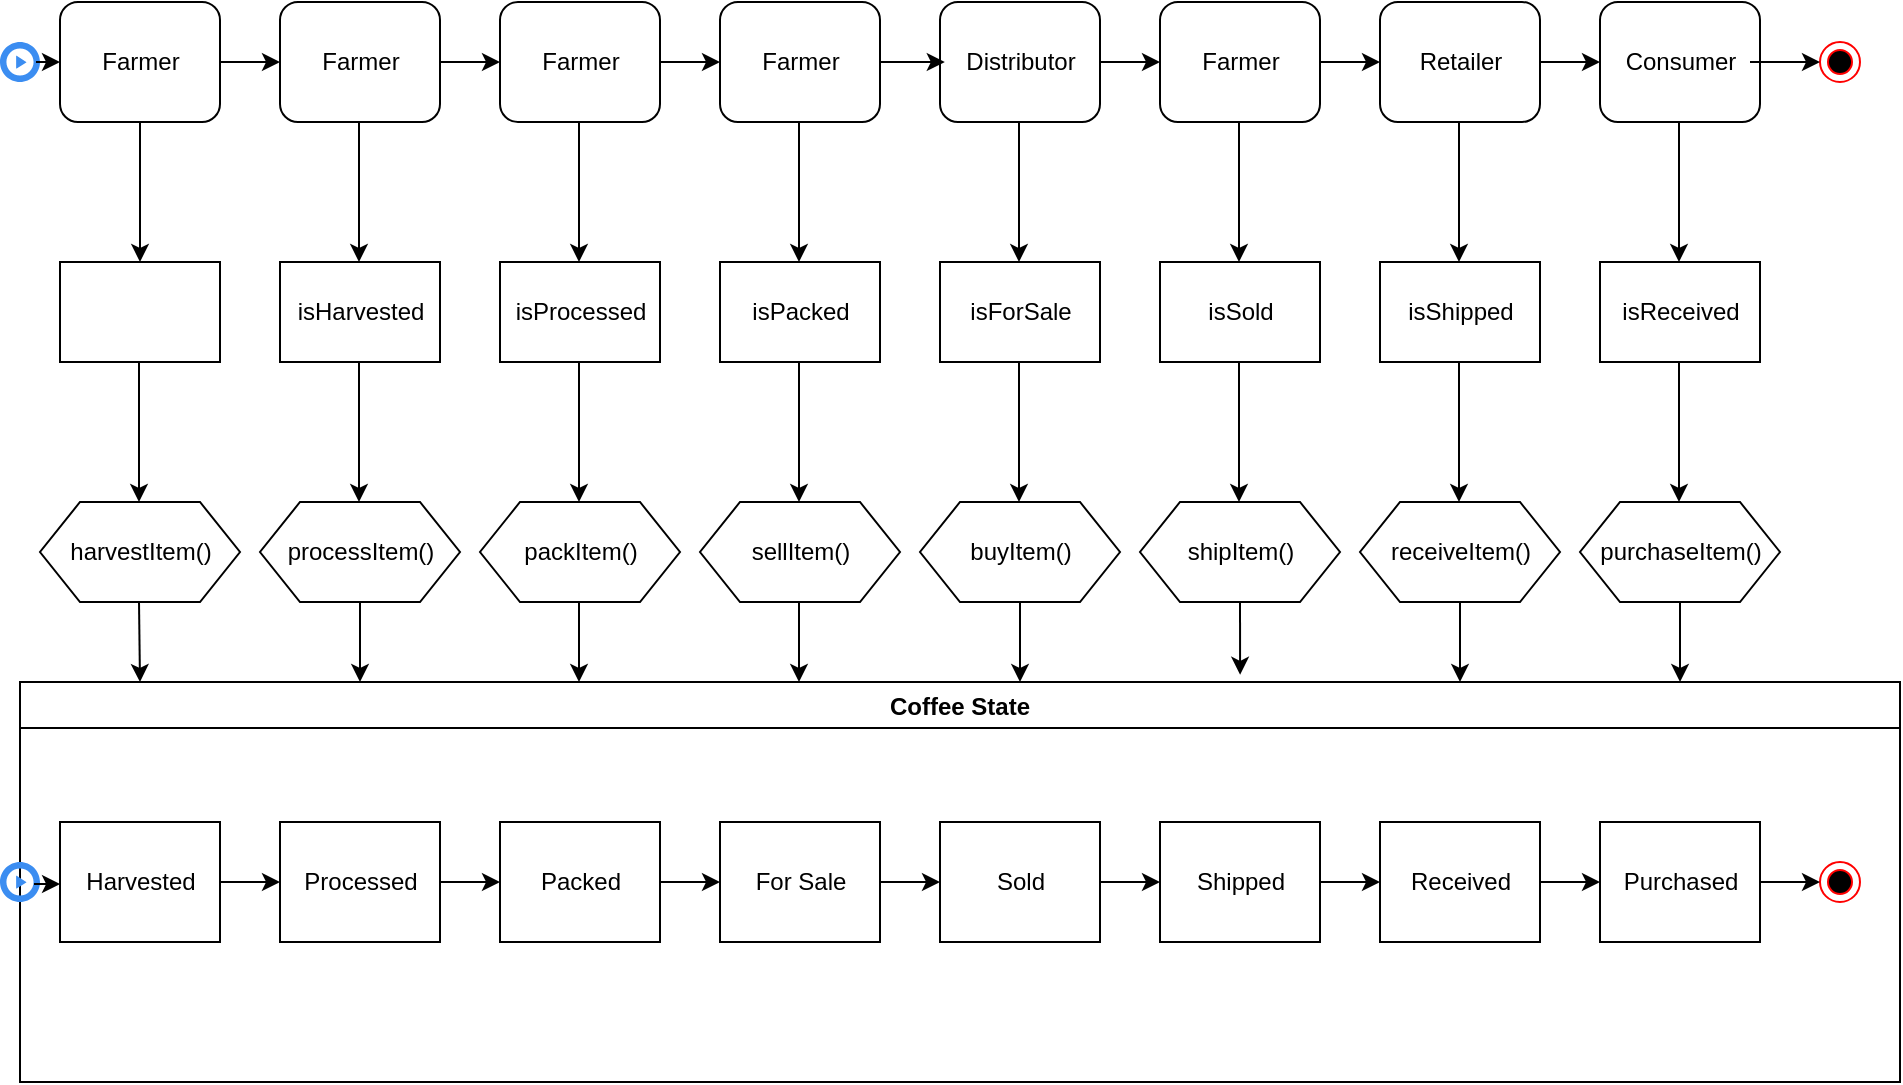 <mxfile version="17.2.4" type="device"><diagram id="kyZpjeSCqg9_ylXnYAJk" name="Page-1"><mxGraphModel dx="1038" dy="249" grid="1" gridSize="10" guides="1" tooltips="1" connect="1" arrows="1" fold="1" page="0" pageScale="1" pageWidth="850" pageHeight="1100" math="0" shadow="0"><root><mxCell id="0"/><mxCell id="1" parent="0"/><mxCell id="xHu4nDAfz6wIKdTS2oWM-1" value="Coffee State" style="swimlane;" parent="1" vertex="1"><mxGeometry x="10" y="750" width="940" height="200" as="geometry"/></mxCell><mxCell id="xHu4nDAfz6wIKdTS2oWM-3" value="" style="rounded=0;whiteSpace=wrap;html=1;" parent="xHu4nDAfz6wIKdTS2oWM-1" vertex="1"><mxGeometry x="20" y="70" width="80" height="60" as="geometry"/></mxCell><mxCell id="xHu4nDAfz6wIKdTS2oWM-4" value="Harvested" style="text;html=1;resizable=0;autosize=1;align=center;verticalAlign=middle;points=[];fillColor=none;strokeColor=none;rounded=0;" parent="xHu4nDAfz6wIKdTS2oWM-1" vertex="1"><mxGeometry x="25" y="90" width="70" height="20" as="geometry"/></mxCell><mxCell id="xHu4nDAfz6wIKdTS2oWM-5" value="" style="rounded=0;whiteSpace=wrap;html=1;" parent="xHu4nDAfz6wIKdTS2oWM-1" vertex="1"><mxGeometry x="130" y="70" width="80" height="60" as="geometry"/></mxCell><mxCell id="xHu4nDAfz6wIKdTS2oWM-6" value="Processed" style="text;html=1;resizable=0;autosize=1;align=center;verticalAlign=middle;points=[];fillColor=none;strokeColor=none;rounded=0;" parent="xHu4nDAfz6wIKdTS2oWM-1" vertex="1"><mxGeometry x="135" y="90" width="70" height="20" as="geometry"/></mxCell><mxCell id="xHu4nDAfz6wIKdTS2oWM-7" value="" style="rounded=0;whiteSpace=wrap;html=1;" parent="xHu4nDAfz6wIKdTS2oWM-1" vertex="1"><mxGeometry x="240" y="70" width="80" height="60" as="geometry"/></mxCell><mxCell id="xHu4nDAfz6wIKdTS2oWM-8" value="Packed" style="text;html=1;resizable=0;autosize=1;align=center;verticalAlign=middle;points=[];fillColor=none;strokeColor=none;rounded=0;" parent="xHu4nDAfz6wIKdTS2oWM-1" vertex="1"><mxGeometry x="250" y="90" width="60" height="20" as="geometry"/></mxCell><mxCell id="xHu4nDAfz6wIKdTS2oWM-16" value="" style="rounded=0;whiteSpace=wrap;html=1;" parent="xHu4nDAfz6wIKdTS2oWM-1" vertex="1"><mxGeometry x="350" y="70" width="80" height="60" as="geometry"/></mxCell><mxCell id="xHu4nDAfz6wIKdTS2oWM-17" value="For Sale" style="text;html=1;resizable=0;autosize=1;align=center;verticalAlign=middle;points=[];fillColor=none;strokeColor=none;rounded=0;" parent="xHu4nDAfz6wIKdTS2oWM-1" vertex="1"><mxGeometry x="360" y="90" width="60" height="20" as="geometry"/></mxCell><mxCell id="xHu4nDAfz6wIKdTS2oWM-18" value="" style="rounded=0;whiteSpace=wrap;html=1;" parent="xHu4nDAfz6wIKdTS2oWM-1" vertex="1"><mxGeometry x="460" y="70" width="80" height="60" as="geometry"/></mxCell><mxCell id="xHu4nDAfz6wIKdTS2oWM-19" value="Sold" style="text;html=1;resizable=0;autosize=1;align=center;verticalAlign=middle;points=[];fillColor=none;strokeColor=none;rounded=0;" parent="xHu4nDAfz6wIKdTS2oWM-1" vertex="1"><mxGeometry x="480" y="90" width="40" height="20" as="geometry"/></mxCell><mxCell id="xHu4nDAfz6wIKdTS2oWM-20" value="" style="rounded=0;whiteSpace=wrap;html=1;" parent="xHu4nDAfz6wIKdTS2oWM-1" vertex="1"><mxGeometry x="570" y="70" width="80" height="60" as="geometry"/></mxCell><mxCell id="xHu4nDAfz6wIKdTS2oWM-21" value="Shipped" style="text;html=1;resizable=0;autosize=1;align=center;verticalAlign=middle;points=[];fillColor=none;strokeColor=none;rounded=0;" parent="xHu4nDAfz6wIKdTS2oWM-1" vertex="1"><mxGeometry x="580" y="90" width="60" height="20" as="geometry"/></mxCell><mxCell id="xHu4nDAfz6wIKdTS2oWM-22" value="" style="rounded=0;whiteSpace=wrap;html=1;" parent="xHu4nDAfz6wIKdTS2oWM-1" vertex="1"><mxGeometry x="680" y="70" width="80" height="60" as="geometry"/></mxCell><mxCell id="GLrhgmGn17ClowyvpNSP-16" value="" style="edgeStyle=orthogonalEdgeStyle;rounded=0;orthogonalLoop=1;jettySize=auto;html=1;entryX=0;entryY=0.5;entryDx=0;entryDy=0;" parent="xHu4nDAfz6wIKdTS2oWM-1" target="GLrhgmGn17ClowyvpNSP-14" edge="1"><mxGeometry relative="1" as="geometry"><mxPoint x="760" y="100" as="sourcePoint"/></mxGeometry></mxCell><mxCell id="xHu4nDAfz6wIKdTS2oWM-23" value="Received" style="text;html=1;resizable=0;autosize=1;align=center;verticalAlign=middle;points=[];fillColor=none;strokeColor=none;rounded=0;" parent="xHu4nDAfz6wIKdTS2oWM-1" vertex="1"><mxGeometry x="685" y="90" width="70" height="20" as="geometry"/></mxCell><mxCell id="xHu4nDAfz6wIKdTS2oWM-93" value="" style="endArrow=classic;html=1;rounded=0;exitX=1;exitY=0.5;exitDx=0;exitDy=0;" parent="xHu4nDAfz6wIKdTS2oWM-1" source="xHu4nDAfz6wIKdTS2oWM-3" edge="1"><mxGeometry width="50" height="50" relative="1" as="geometry"><mxPoint x="460" y="-30" as="sourcePoint"/><mxPoint x="130" y="100" as="targetPoint"/></mxGeometry></mxCell><mxCell id="xHu4nDAfz6wIKdTS2oWM-94" value="" style="endArrow=classic;html=1;rounded=0;exitX=1;exitY=0.5;exitDx=0;exitDy=0;entryX=0;entryY=0.5;entryDx=0;entryDy=0;" parent="xHu4nDAfz6wIKdTS2oWM-1" source="xHu4nDAfz6wIKdTS2oWM-5" target="xHu4nDAfz6wIKdTS2oWM-7" edge="1"><mxGeometry width="50" height="50" relative="1" as="geometry"><mxPoint x="110" y="110" as="sourcePoint"/><mxPoint x="140" y="110" as="targetPoint"/></mxGeometry></mxCell><mxCell id="xHu4nDAfz6wIKdTS2oWM-95" value="" style="endArrow=classic;html=1;rounded=0;exitX=1;exitY=0.5;exitDx=0;exitDy=0;entryX=0;entryY=0.5;entryDx=0;entryDy=0;" parent="xHu4nDAfz6wIKdTS2oWM-1" source="xHu4nDAfz6wIKdTS2oWM-7" target="xHu4nDAfz6wIKdTS2oWM-16" edge="1"><mxGeometry width="50" height="50" relative="1" as="geometry"><mxPoint x="220" y="110" as="sourcePoint"/><mxPoint x="250" y="110" as="targetPoint"/></mxGeometry></mxCell><mxCell id="xHu4nDAfz6wIKdTS2oWM-96" value="" style="endArrow=classic;html=1;rounded=0;exitX=1;exitY=0.5;exitDx=0;exitDy=0;" parent="xHu4nDAfz6wIKdTS2oWM-1" source="xHu4nDAfz6wIKdTS2oWM-16" edge="1"><mxGeometry width="50" height="50" relative="1" as="geometry"><mxPoint x="330" y="110" as="sourcePoint"/><mxPoint x="460" y="100" as="targetPoint"/></mxGeometry></mxCell><mxCell id="xHu4nDAfz6wIKdTS2oWM-118" value="" style="endArrow=classic;html=1;rounded=0;entryX=0;entryY=0.5;entryDx=0;entryDy=0;" parent="xHu4nDAfz6wIKdTS2oWM-1" target="xHu4nDAfz6wIKdTS2oWM-20" edge="1"><mxGeometry width="50" height="50" relative="1" as="geometry"><mxPoint x="540" y="100" as="sourcePoint"/><mxPoint x="510" y="-80" as="targetPoint"/></mxGeometry></mxCell><mxCell id="xHu4nDAfz6wIKdTS2oWM-120" value="" style="endArrow=classic;html=1;rounded=0;entryX=0;entryY=0.5;entryDx=0;entryDy=0;exitX=1;exitY=0.5;exitDx=0;exitDy=0;" parent="xHu4nDAfz6wIKdTS2oWM-1" source="xHu4nDAfz6wIKdTS2oWM-20" target="xHu4nDAfz6wIKdTS2oWM-22" edge="1"><mxGeometry width="50" height="50" relative="1" as="geometry"><mxPoint x="460" y="-30" as="sourcePoint"/><mxPoint x="510" y="-80" as="targetPoint"/></mxGeometry></mxCell><mxCell id="xHu4nDAfz6wIKdTS2oWM-129" value="" style="sketch=0;html=1;aspect=fixed;strokeColor=none;shadow=0;align=center;verticalAlign=top;fillColor=#3B8DF1;shape=mxgraph.gcp2.play_start" parent="xHu4nDAfz6wIKdTS2oWM-1" vertex="1"><mxGeometry x="-10" y="90" width="20" height="20" as="geometry"/></mxCell><mxCell id="xHu4nDAfz6wIKdTS2oWM-130" value="" style="ellipse;html=1;shape=endState;fillColor=#000000;strokeColor=#ff0000;" parent="xHu4nDAfz6wIKdTS2oWM-1" vertex="1"><mxGeometry x="900" y="90" width="20" height="20" as="geometry"/></mxCell><mxCell id="xHu4nDAfz6wIKdTS2oWM-132" value="" style="endArrow=classic;html=1;rounded=0;exitX=0.85;exitY=0.55;exitDx=0;exitDy=0;exitPerimeter=0;entryX=-0.071;entryY=0.55;entryDx=0;entryDy=0;entryPerimeter=0;" parent="xHu4nDAfz6wIKdTS2oWM-1" source="xHu4nDAfz6wIKdTS2oWM-129" target="xHu4nDAfz6wIKdTS2oWM-4" edge="1"><mxGeometry width="50" height="50" relative="1" as="geometry"><mxPoint x="460" y="-30" as="sourcePoint"/><mxPoint x="510" y="-80" as="targetPoint"/></mxGeometry></mxCell><mxCell id="GLrhgmGn17ClowyvpNSP-13" value="" style="endArrow=classic;html=1;rounded=0;exitX=0.5;exitY=1;exitDx=0;exitDy=0;entryX=0.883;entryY=0;entryDx=0;entryDy=0;entryPerimeter=0;" parent="xHu4nDAfz6wIKdTS2oWM-1" target="xHu4nDAfz6wIKdTS2oWM-1" edge="1"><mxGeometry width="50" height="50" relative="1" as="geometry"><mxPoint x="830" y="-40" as="sourcePoint"/><mxPoint x="960" y="130" as="targetPoint"/><Array as="points"/></mxGeometry></mxCell><mxCell id="GLrhgmGn17ClowyvpNSP-18" value="" style="edgeStyle=orthogonalEdgeStyle;rounded=0;orthogonalLoop=1;jettySize=auto;html=1;" parent="xHu4nDAfz6wIKdTS2oWM-1" source="GLrhgmGn17ClowyvpNSP-14" target="xHu4nDAfz6wIKdTS2oWM-130" edge="1"><mxGeometry relative="1" as="geometry"/></mxCell><mxCell id="GLrhgmGn17ClowyvpNSP-14" value="" style="rounded=0;whiteSpace=wrap;html=1;" parent="xHu4nDAfz6wIKdTS2oWM-1" vertex="1"><mxGeometry x="790" y="70" width="80" height="60" as="geometry"/></mxCell><mxCell id="GLrhgmGn17ClowyvpNSP-15" value="Purchased" style="text;html=1;resizable=0;autosize=1;align=center;verticalAlign=middle;points=[];fillColor=none;strokeColor=none;rounded=0;" parent="xHu4nDAfz6wIKdTS2oWM-1" vertex="1"><mxGeometry x="795" y="90" width="70" height="20" as="geometry"/></mxCell><mxCell id="xHu4nDAfz6wIKdTS2oWM-24" value="" style="rounded=1;whiteSpace=wrap;html=1;" parent="1" vertex="1"><mxGeometry x="30" y="410" width="80" height="60" as="geometry"/></mxCell><mxCell id="xHu4nDAfz6wIKdTS2oWM-25" value="Farmer" style="text;html=1;resizable=0;autosize=1;align=center;verticalAlign=middle;points=[];fillColor=none;strokeColor=none;rounded=0;" parent="1" vertex="1"><mxGeometry x="45" y="430" width="50" height="20" as="geometry"/></mxCell><mxCell id="xHu4nDAfz6wIKdTS2oWM-26" value="" style="rounded=1;whiteSpace=wrap;html=1;" parent="1" vertex="1"><mxGeometry x="140" y="410" width="80" height="60" as="geometry"/></mxCell><mxCell id="xHu4nDAfz6wIKdTS2oWM-27" value="Farmer" style="text;html=1;resizable=0;autosize=1;align=center;verticalAlign=middle;points=[];fillColor=none;strokeColor=none;rounded=0;" parent="1" vertex="1"><mxGeometry x="155" y="430" width="50" height="20" as="geometry"/></mxCell><mxCell id="xHu4nDAfz6wIKdTS2oWM-29" value="" style="shape=hexagon;perimeter=hexagonPerimeter2;whiteSpace=wrap;html=1;fixedSize=1;" parent="1" vertex="1"><mxGeometry x="20" y="660" width="100" height="50" as="geometry"/></mxCell><mxCell id="xHu4nDAfz6wIKdTS2oWM-30" value="harvestItem()" style="text;html=1;resizable=0;autosize=1;align=center;verticalAlign=middle;points=[];fillColor=none;strokeColor=none;rounded=0;" parent="1" vertex="1"><mxGeometry x="25" y="675" width="90" height="20" as="geometry"/></mxCell><mxCell id="xHu4nDAfz6wIKdTS2oWM-31" value="" style="shape=hexagon;perimeter=hexagonPerimeter2;whiteSpace=wrap;html=1;fixedSize=1;" parent="1" vertex="1"><mxGeometry x="130" y="660" width="100" height="50" as="geometry"/></mxCell><mxCell id="xHu4nDAfz6wIKdTS2oWM-32" value="processItem()" style="text;html=1;resizable=0;autosize=1;align=center;verticalAlign=middle;points=[];fillColor=none;strokeColor=none;rounded=0;" parent="1" vertex="1"><mxGeometry x="135" y="675" width="90" height="20" as="geometry"/></mxCell><mxCell id="xHu4nDAfz6wIKdTS2oWM-33" value="" style="shape=hexagon;perimeter=hexagonPerimeter2;whiteSpace=wrap;html=1;fixedSize=1;" parent="1" vertex="1"><mxGeometry x="240" y="660" width="100" height="50" as="geometry"/></mxCell><mxCell id="xHu4nDAfz6wIKdTS2oWM-34" value="packItem()" style="text;html=1;resizable=0;autosize=1;align=center;verticalAlign=middle;points=[];fillColor=none;strokeColor=none;rounded=0;" parent="1" vertex="1"><mxGeometry x="255" y="675" width="70" height="20" as="geometry"/></mxCell><mxCell id="xHu4nDAfz6wIKdTS2oWM-35" value="" style="rounded=1;whiteSpace=wrap;html=1;" parent="1" vertex="1"><mxGeometry x="250" y="410" width="80" height="60" as="geometry"/></mxCell><mxCell id="xHu4nDAfz6wIKdTS2oWM-36" value="Farmer" style="text;html=1;resizable=0;autosize=1;align=center;verticalAlign=middle;points=[];fillColor=none;strokeColor=none;rounded=0;" parent="1" vertex="1"><mxGeometry x="265" y="430" width="50" height="20" as="geometry"/></mxCell><mxCell id="xHu4nDAfz6wIKdTS2oWM-37" value="" style="shape=hexagon;perimeter=hexagonPerimeter2;whiteSpace=wrap;html=1;fixedSize=1;" parent="1" vertex="1"><mxGeometry x="350" y="660" width="100" height="50" as="geometry"/></mxCell><mxCell id="xHu4nDAfz6wIKdTS2oWM-38" value="sellItem()" style="text;html=1;resizable=0;autosize=1;align=center;verticalAlign=middle;points=[];fillColor=none;strokeColor=none;rounded=0;" parent="1" vertex="1"><mxGeometry x="365" y="675" width="70" height="20" as="geometry"/></mxCell><mxCell id="xHu4nDAfz6wIKdTS2oWM-39" value="" style="rounded=1;whiteSpace=wrap;html=1;" parent="1" vertex="1"><mxGeometry x="360" y="410" width="80" height="60" as="geometry"/></mxCell><mxCell id="xHu4nDAfz6wIKdTS2oWM-40" value="Farmer" style="text;html=1;resizable=0;autosize=1;align=center;verticalAlign=middle;points=[];fillColor=none;strokeColor=none;rounded=0;" parent="1" vertex="1"><mxGeometry x="375" y="430" width="50" height="20" as="geometry"/></mxCell><mxCell id="xHu4nDAfz6wIKdTS2oWM-41" value="" style="shape=hexagon;perimeter=hexagonPerimeter2;whiteSpace=wrap;html=1;fixedSize=1;" parent="1" vertex="1"><mxGeometry x="460" y="660" width="100" height="50" as="geometry"/></mxCell><mxCell id="xHu4nDAfz6wIKdTS2oWM-42" value="buyItem()" style="text;html=1;resizable=0;autosize=1;align=center;verticalAlign=middle;points=[];fillColor=none;strokeColor=none;rounded=0;" parent="1" vertex="1"><mxGeometry x="475" y="675" width="70" height="20" as="geometry"/></mxCell><mxCell id="xHu4nDAfz6wIKdTS2oWM-43" value="" style="rounded=1;whiteSpace=wrap;html=1;" parent="1" vertex="1"><mxGeometry x="470" y="410" width="80" height="60" as="geometry"/></mxCell><mxCell id="xHu4nDAfz6wIKdTS2oWM-44" value="Distributor" style="text;html=1;resizable=0;autosize=1;align=center;verticalAlign=middle;points=[];fillColor=none;strokeColor=none;rounded=0;" parent="1" vertex="1"><mxGeometry x="475" y="430" width="70" height="20" as="geometry"/></mxCell><mxCell id="xHu4nDAfz6wIKdTS2oWM-45" value="" style="shape=hexagon;perimeter=hexagonPerimeter2;whiteSpace=wrap;html=1;fixedSize=1;" parent="1" vertex="1"><mxGeometry x="570" y="660" width="100" height="50" as="geometry"/></mxCell><mxCell id="xHu4nDAfz6wIKdTS2oWM-46" value="shipItem()" style="text;html=1;resizable=0;autosize=1;align=center;verticalAlign=middle;points=[];fillColor=none;strokeColor=none;rounded=0;" parent="1" vertex="1"><mxGeometry x="585" y="675" width="70" height="20" as="geometry"/></mxCell><mxCell id="xHu4nDAfz6wIKdTS2oWM-49" value="" style="shape=hexagon;perimeter=hexagonPerimeter2;whiteSpace=wrap;html=1;fixedSize=1;" parent="1" vertex="1"><mxGeometry x="680" y="660" width="100" height="50" as="geometry"/></mxCell><mxCell id="xHu4nDAfz6wIKdTS2oWM-50" value="receiveItem()" style="text;html=1;resizable=0;autosize=1;align=center;verticalAlign=middle;points=[];fillColor=none;strokeColor=none;rounded=0;" parent="1" vertex="1"><mxGeometry x="685" y="675" width="90" height="20" as="geometry"/></mxCell><mxCell id="xHu4nDAfz6wIKdTS2oWM-51" value="" style="rounded=1;whiteSpace=wrap;html=1;" parent="1" vertex="1"><mxGeometry x="580" y="410" width="80" height="60" as="geometry"/></mxCell><mxCell id="xHu4nDAfz6wIKdTS2oWM-52" value="Farmer" style="text;html=1;resizable=0;autosize=1;align=center;verticalAlign=middle;points=[];fillColor=none;strokeColor=none;rounded=0;" parent="1" vertex="1"><mxGeometry x="595" y="430" width="50" height="20" as="geometry"/></mxCell><mxCell id="GLrhgmGn17ClowyvpNSP-12" value="" style="edgeStyle=orthogonalEdgeStyle;rounded=0;orthogonalLoop=1;jettySize=auto;html=1;entryX=0;entryY=0.5;entryDx=0;entryDy=0;" parent="1" source="xHu4nDAfz6wIKdTS2oWM-53" target="GLrhgmGn17ClowyvpNSP-4" edge="1"><mxGeometry relative="1" as="geometry"/></mxCell><mxCell id="xHu4nDAfz6wIKdTS2oWM-53" value="" style="rounded=1;whiteSpace=wrap;html=1;" parent="1" vertex="1"><mxGeometry x="690" y="410" width="80" height="60" as="geometry"/></mxCell><mxCell id="xHu4nDAfz6wIKdTS2oWM-54" value="Retailer" style="text;html=1;resizable=0;autosize=1;align=center;verticalAlign=middle;points=[];fillColor=none;strokeColor=none;rounded=0;" parent="1" vertex="1"><mxGeometry x="700" y="430" width="60" height="20" as="geometry"/></mxCell><mxCell id="xHu4nDAfz6wIKdTS2oWM-57" value="" style="rounded=0;whiteSpace=wrap;html=1;" parent="1" vertex="1"><mxGeometry x="30" y="540" width="80" height="50" as="geometry"/></mxCell><mxCell id="xHu4nDAfz6wIKdTS2oWM-59" value="" style="rounded=0;whiteSpace=wrap;html=1;" parent="1" vertex="1"><mxGeometry x="140" y="540" width="80" height="50" as="geometry"/></mxCell><mxCell id="xHu4nDAfz6wIKdTS2oWM-60" value="isHarvested" style="text;html=1;resizable=0;autosize=1;align=center;verticalAlign=middle;points=[];fillColor=none;strokeColor=none;rounded=0;" parent="1" vertex="1"><mxGeometry x="140" y="555" width="80" height="20" as="geometry"/></mxCell><mxCell id="xHu4nDAfz6wIKdTS2oWM-61" value="" style="rounded=0;whiteSpace=wrap;html=1;" parent="1" vertex="1"><mxGeometry x="250" y="540" width="80" height="50" as="geometry"/></mxCell><mxCell id="xHu4nDAfz6wIKdTS2oWM-62" value="isProcessed" style="text;html=1;resizable=0;autosize=1;align=center;verticalAlign=middle;points=[];fillColor=none;strokeColor=none;rounded=0;" parent="1" vertex="1"><mxGeometry x="250" y="555" width="80" height="20" as="geometry"/></mxCell><mxCell id="xHu4nDAfz6wIKdTS2oWM-63" value="" style="rounded=0;whiteSpace=wrap;html=1;" parent="1" vertex="1"><mxGeometry x="360" y="540" width="80" height="50" as="geometry"/></mxCell><mxCell id="xHu4nDAfz6wIKdTS2oWM-64" value="isPacked" style="text;html=1;resizable=0;autosize=1;align=center;verticalAlign=middle;points=[];fillColor=none;strokeColor=none;rounded=0;" parent="1" vertex="1"><mxGeometry x="370" y="555" width="60" height="20" as="geometry"/></mxCell><mxCell id="xHu4nDAfz6wIKdTS2oWM-65" value="" style="rounded=0;whiteSpace=wrap;html=1;" parent="1" vertex="1"><mxGeometry x="470" y="540" width="80" height="50" as="geometry"/></mxCell><mxCell id="xHu4nDAfz6wIKdTS2oWM-66" value="isForSale" style="text;html=1;resizable=0;autosize=1;align=center;verticalAlign=middle;points=[];fillColor=none;strokeColor=none;rounded=0;" parent="1" vertex="1"><mxGeometry x="475" y="555" width="70" height="20" as="geometry"/></mxCell><mxCell id="xHu4nDAfz6wIKdTS2oWM-67" value="" style="rounded=0;whiteSpace=wrap;html=1;" parent="1" vertex="1"><mxGeometry x="580" y="540" width="80" height="50" as="geometry"/></mxCell><mxCell id="xHu4nDAfz6wIKdTS2oWM-68" value="isSold" style="text;html=1;resizable=0;autosize=1;align=center;verticalAlign=middle;points=[];fillColor=none;strokeColor=none;rounded=0;" parent="1" vertex="1"><mxGeometry x="595" y="555" width="50" height="20" as="geometry"/></mxCell><mxCell id="xHu4nDAfz6wIKdTS2oWM-69" value="" style="rounded=0;whiteSpace=wrap;html=1;" parent="1" vertex="1"><mxGeometry x="690" y="540" width="80" height="50" as="geometry"/></mxCell><mxCell id="xHu4nDAfz6wIKdTS2oWM-70" value="isShipped" style="text;html=1;resizable=0;autosize=1;align=center;verticalAlign=middle;points=[];fillColor=none;strokeColor=none;rounded=0;" parent="1" vertex="1"><mxGeometry x="695" y="555" width="70" height="20" as="geometry"/></mxCell><mxCell id="xHu4nDAfz6wIKdTS2oWM-71" value="" style="endArrow=classic;html=1;rounded=0;exitX=0.5;exitY=1;exitDx=0;exitDy=0;entryX=0.5;entryY=0;entryDx=0;entryDy=0;" parent="1" source="xHu4nDAfz6wIKdTS2oWM-24" target="xHu4nDAfz6wIKdTS2oWM-57" edge="1"><mxGeometry width="50" height="50" relative="1" as="geometry"><mxPoint x="470" y="720" as="sourcePoint"/><mxPoint x="520" y="670" as="targetPoint"/></mxGeometry></mxCell><mxCell id="xHu4nDAfz6wIKdTS2oWM-72" value="" style="endArrow=classic;html=1;rounded=0;exitX=0.5;exitY=1;exitDx=0;exitDy=0;entryX=0.5;entryY=0;entryDx=0;entryDy=0;" parent="1" edge="1"><mxGeometry width="50" height="50" relative="1" as="geometry"><mxPoint x="179.5" y="470" as="sourcePoint"/><mxPoint x="179.5" y="540" as="targetPoint"/></mxGeometry></mxCell><mxCell id="xHu4nDAfz6wIKdTS2oWM-73" value="" style="endArrow=classic;html=1;rounded=0;exitX=0.5;exitY=1;exitDx=0;exitDy=0;entryX=0.5;entryY=0;entryDx=0;entryDy=0;" parent="1" edge="1"><mxGeometry width="50" height="50" relative="1" as="geometry"><mxPoint x="289.5" y="470" as="sourcePoint"/><mxPoint x="289.5" y="540" as="targetPoint"/></mxGeometry></mxCell><mxCell id="xHu4nDAfz6wIKdTS2oWM-74" value="" style="endArrow=classic;html=1;rounded=0;exitX=0.5;exitY=1;exitDx=0;exitDy=0;entryX=0.5;entryY=0;entryDx=0;entryDy=0;" parent="1" edge="1"><mxGeometry width="50" height="50" relative="1" as="geometry"><mxPoint x="399.5" y="470" as="sourcePoint"/><mxPoint x="399.5" y="540" as="targetPoint"/></mxGeometry></mxCell><mxCell id="xHu4nDAfz6wIKdTS2oWM-75" value="" style="endArrow=classic;html=1;rounded=0;exitX=0.5;exitY=1;exitDx=0;exitDy=0;entryX=0.5;entryY=0;entryDx=0;entryDy=0;" parent="1" edge="1"><mxGeometry width="50" height="50" relative="1" as="geometry"><mxPoint x="509.5" y="470" as="sourcePoint"/><mxPoint x="509.5" y="540" as="targetPoint"/></mxGeometry></mxCell><mxCell id="xHu4nDAfz6wIKdTS2oWM-76" value="" style="endArrow=classic;html=1;rounded=0;exitX=0.5;exitY=1;exitDx=0;exitDy=0;entryX=0.5;entryY=0;entryDx=0;entryDy=0;" parent="1" edge="1"><mxGeometry width="50" height="50" relative="1" as="geometry"><mxPoint x="619.5" y="470" as="sourcePoint"/><mxPoint x="619.5" y="540" as="targetPoint"/></mxGeometry></mxCell><mxCell id="xHu4nDAfz6wIKdTS2oWM-77" value="" style="endArrow=classic;html=1;rounded=0;exitX=0.5;exitY=1;exitDx=0;exitDy=0;entryX=0.5;entryY=0;entryDx=0;entryDy=0;" parent="1" edge="1"><mxGeometry width="50" height="50" relative="1" as="geometry"><mxPoint x="729.5" y="470" as="sourcePoint"/><mxPoint x="729.5" y="540" as="targetPoint"/></mxGeometry></mxCell><mxCell id="xHu4nDAfz6wIKdTS2oWM-78" value="" style="endArrow=classic;html=1;rounded=0;exitX=0.5;exitY=1;exitDx=0;exitDy=0;entryX=0.5;entryY=0;entryDx=0;entryDy=0;" parent="1" edge="1"><mxGeometry width="50" height="50" relative="1" as="geometry"><mxPoint x="69.5" y="590" as="sourcePoint"/><mxPoint x="69.5" y="660" as="targetPoint"/></mxGeometry></mxCell><mxCell id="xHu4nDAfz6wIKdTS2oWM-79" value="" style="endArrow=classic;html=1;rounded=0;exitX=0.5;exitY=1;exitDx=0;exitDy=0;entryX=0.5;entryY=0;entryDx=0;entryDy=0;" parent="1" edge="1"><mxGeometry width="50" height="50" relative="1" as="geometry"><mxPoint x="179.5" y="590" as="sourcePoint"/><mxPoint x="179.5" y="660" as="targetPoint"/></mxGeometry></mxCell><mxCell id="xHu4nDAfz6wIKdTS2oWM-80" value="" style="endArrow=classic;html=1;rounded=0;exitX=0.5;exitY=1;exitDx=0;exitDy=0;entryX=0.5;entryY=0;entryDx=0;entryDy=0;" parent="1" edge="1"><mxGeometry width="50" height="50" relative="1" as="geometry"><mxPoint x="289.5" y="590" as="sourcePoint"/><mxPoint x="289.5" y="660" as="targetPoint"/></mxGeometry></mxCell><mxCell id="xHu4nDAfz6wIKdTS2oWM-81" value="" style="endArrow=classic;html=1;rounded=0;exitX=0.5;exitY=1;exitDx=0;exitDy=0;entryX=0.5;entryY=0;entryDx=0;entryDy=0;" parent="1" edge="1"><mxGeometry width="50" height="50" relative="1" as="geometry"><mxPoint x="399.5" y="590" as="sourcePoint"/><mxPoint x="399.5" y="660" as="targetPoint"/></mxGeometry></mxCell><mxCell id="xHu4nDAfz6wIKdTS2oWM-82" value="" style="endArrow=classic;html=1;rounded=0;exitX=0.5;exitY=1;exitDx=0;exitDy=0;entryX=0.5;entryY=0;entryDx=0;entryDy=0;" parent="1" edge="1"><mxGeometry width="50" height="50" relative="1" as="geometry"><mxPoint x="509.5" y="590" as="sourcePoint"/><mxPoint x="509.5" y="660" as="targetPoint"/></mxGeometry></mxCell><mxCell id="xHu4nDAfz6wIKdTS2oWM-83" value="" style="endArrow=classic;html=1;rounded=0;exitX=0.5;exitY=1;exitDx=0;exitDy=0;entryX=0.5;entryY=0;entryDx=0;entryDy=0;" parent="1" edge="1"><mxGeometry width="50" height="50" relative="1" as="geometry"><mxPoint x="619.5" y="590" as="sourcePoint"/><mxPoint x="619.5" y="660" as="targetPoint"/></mxGeometry></mxCell><mxCell id="xHu4nDAfz6wIKdTS2oWM-84" value="" style="endArrow=classic;html=1;rounded=0;exitX=0.5;exitY=1;exitDx=0;exitDy=0;entryX=0.5;entryY=0;entryDx=0;entryDy=0;" parent="1" edge="1"><mxGeometry width="50" height="50" relative="1" as="geometry"><mxPoint x="729.5" y="590" as="sourcePoint"/><mxPoint x="729.5" y="660" as="targetPoint"/></mxGeometry></mxCell><mxCell id="xHu4nDAfz6wIKdTS2oWM-85" value="" style="endArrow=classic;html=1;rounded=0;exitX=0.5;exitY=1;exitDx=0;exitDy=0;" parent="1" edge="1"><mxGeometry width="50" height="50" relative="1" as="geometry"><mxPoint x="69.5" y="710" as="sourcePoint"/><mxPoint x="70" y="750" as="targetPoint"/></mxGeometry></mxCell><mxCell id="xHu4nDAfz6wIKdTS2oWM-86" value="" style="endArrow=classic;html=1;rounded=0;exitX=0.5;exitY=1;exitDx=0;exitDy=0;" parent="1" source="xHu4nDAfz6wIKdTS2oWM-31" edge="1"><mxGeometry width="50" height="50" relative="1" as="geometry"><mxPoint x="79.5" y="720" as="sourcePoint"/><mxPoint x="180" y="750" as="targetPoint"/><Array as="points"/></mxGeometry></mxCell><mxCell id="xHu4nDAfz6wIKdTS2oWM-87" value="" style="endArrow=classic;html=1;rounded=0;exitX=0.5;exitY=1;exitDx=0;exitDy=0;" parent="1" edge="1"><mxGeometry width="50" height="50" relative="1" as="geometry"><mxPoint x="289.5" y="710" as="sourcePoint"/><mxPoint x="289.5" y="750" as="targetPoint"/><Array as="points"/></mxGeometry></mxCell><mxCell id="xHu4nDAfz6wIKdTS2oWM-88" value="" style="endArrow=classic;html=1;rounded=0;exitX=0.5;exitY=1;exitDx=0;exitDy=0;" parent="1" edge="1"><mxGeometry width="50" height="50" relative="1" as="geometry"><mxPoint x="399.5" y="710" as="sourcePoint"/><mxPoint x="399.5" y="750" as="targetPoint"/><Array as="points"/></mxGeometry></mxCell><mxCell id="xHu4nDAfz6wIKdTS2oWM-90" value="" style="endArrow=classic;html=1;rounded=0;exitX=0.5;exitY=1;exitDx=0;exitDy=0;" parent="1" source="xHu4nDAfz6wIKdTS2oWM-41" edge="1"><mxGeometry width="50" height="50" relative="1" as="geometry"><mxPoint x="409.5" y="720" as="sourcePoint"/><mxPoint x="510" y="750" as="targetPoint"/><Array as="points"/></mxGeometry></mxCell><mxCell id="xHu4nDAfz6wIKdTS2oWM-91" value="" style="endArrow=classic;html=1;rounded=0;exitX=0.5;exitY=1;exitDx=0;exitDy=0;entryX=0.649;entryY=-0.018;entryDx=0;entryDy=0;entryPerimeter=0;" parent="1" source="xHu4nDAfz6wIKdTS2oWM-45" target="xHu4nDAfz6wIKdTS2oWM-1" edge="1"><mxGeometry width="50" height="50" relative="1" as="geometry"><mxPoint x="520" y="720" as="sourcePoint"/><mxPoint x="520" y="760" as="targetPoint"/><Array as="points"/></mxGeometry></mxCell><mxCell id="xHu4nDAfz6wIKdTS2oWM-92" value="" style="endArrow=classic;html=1;rounded=0;exitX=0.5;exitY=1;exitDx=0;exitDy=0;" parent="1" source="xHu4nDAfz6wIKdTS2oWM-49" edge="1"><mxGeometry width="50" height="50" relative="1" as="geometry"><mxPoint x="530" y="730" as="sourcePoint"/><mxPoint x="730" y="750" as="targetPoint"/><Array as="points"/></mxGeometry></mxCell><mxCell id="xHu4nDAfz6wIKdTS2oWM-121" value="" style="endArrow=classic;html=1;rounded=0;exitX=1;exitY=0.5;exitDx=0;exitDy=0;entryX=0;entryY=0.5;entryDx=0;entryDy=0;" parent="1" source="xHu4nDAfz6wIKdTS2oWM-24" target="xHu4nDAfz6wIKdTS2oWM-26" edge="1"><mxGeometry width="50" height="50" relative="1" as="geometry"><mxPoint x="470" y="720" as="sourcePoint"/><mxPoint x="520" y="670" as="targetPoint"/></mxGeometry></mxCell><mxCell id="xHu4nDAfz6wIKdTS2oWM-122" value="" style="endArrow=classic;html=1;rounded=0;exitX=1;exitY=0.5;exitDx=0;exitDy=0;entryX=0;entryY=0.5;entryDx=0;entryDy=0;" parent="1" source="xHu4nDAfz6wIKdTS2oWM-26" target="xHu4nDAfz6wIKdTS2oWM-35" edge="1"><mxGeometry width="50" height="50" relative="1" as="geometry"><mxPoint x="120" y="450" as="sourcePoint"/><mxPoint x="150" y="450" as="targetPoint"/></mxGeometry></mxCell><mxCell id="xHu4nDAfz6wIKdTS2oWM-123" value="" style="endArrow=classic;html=1;rounded=0;exitX=1;exitY=0.5;exitDx=0;exitDy=0;entryX=0;entryY=0.5;entryDx=0;entryDy=0;" parent="1" source="xHu4nDAfz6wIKdTS2oWM-35" target="xHu4nDAfz6wIKdTS2oWM-39" edge="1"><mxGeometry width="50" height="50" relative="1" as="geometry"><mxPoint x="230" y="450" as="sourcePoint"/><mxPoint x="260" y="450" as="targetPoint"/></mxGeometry></mxCell><mxCell id="xHu4nDAfz6wIKdTS2oWM-124" value="" style="endArrow=classic;html=1;rounded=0;exitX=1;exitY=0.5;exitDx=0;exitDy=0;entryX=-0.037;entryY=0.5;entryDx=0;entryDy=0;entryPerimeter=0;" parent="1" source="xHu4nDAfz6wIKdTS2oWM-39" target="xHu4nDAfz6wIKdTS2oWM-44" edge="1"><mxGeometry width="50" height="50" relative="1" as="geometry"><mxPoint x="340" y="450" as="sourcePoint"/><mxPoint x="370" y="450" as="targetPoint"/></mxGeometry></mxCell><mxCell id="xHu4nDAfz6wIKdTS2oWM-125" value="" style="endArrow=classic;html=1;rounded=0;" parent="1" edge="1"><mxGeometry width="50" height="50" relative="1" as="geometry"><mxPoint x="550" y="440" as="sourcePoint"/><mxPoint x="580" y="440" as="targetPoint"/></mxGeometry></mxCell><mxCell id="xHu4nDAfz6wIKdTS2oWM-126" value="" style="endArrow=classic;html=1;rounded=0;entryX=0;entryY=0.5;entryDx=0;entryDy=0;" parent="1" target="xHu4nDAfz6wIKdTS2oWM-53" edge="1"><mxGeometry width="50" height="50" relative="1" as="geometry"><mxPoint x="660" y="440" as="sourcePoint"/><mxPoint x="487.04" y="460" as="targetPoint"/></mxGeometry></mxCell><mxCell id="xHu4nDAfz6wIKdTS2oWM-128" value="" style="sketch=0;html=1;aspect=fixed;strokeColor=none;shadow=0;align=center;verticalAlign=top;fillColor=#3B8DF1;shape=mxgraph.gcp2.play_start" parent="1" vertex="1"><mxGeometry y="430" width="20" height="20" as="geometry"/></mxCell><mxCell id="xHu4nDAfz6wIKdTS2oWM-131" value="" style="ellipse;html=1;shape=endState;fillColor=#000000;strokeColor=#ff0000;" parent="1" vertex="1"><mxGeometry x="910" y="430" width="20" height="20" as="geometry"/></mxCell><mxCell id="xHu4nDAfz6wIKdTS2oWM-133" value="" style="endArrow=classic;html=1;rounded=0;exitX=0.9;exitY=0.5;exitDx=0;exitDy=0;exitPerimeter=0;entryX=0;entryY=0.5;entryDx=0;entryDy=0;" parent="1" source="xHu4nDAfz6wIKdTS2oWM-128" target="xHu4nDAfz6wIKdTS2oWM-24" edge="1"><mxGeometry width="50" height="50" relative="1" as="geometry"><mxPoint x="470" y="720" as="sourcePoint"/><mxPoint x="520" y="670" as="targetPoint"/></mxGeometry></mxCell><mxCell id="GLrhgmGn17ClowyvpNSP-4" value="" style="rounded=1;whiteSpace=wrap;html=1;" parent="1" vertex="1"><mxGeometry x="800" y="410" width="80" height="60" as="geometry"/></mxCell><mxCell id="GLrhgmGn17ClowyvpNSP-17" value="" style="edgeStyle=orthogonalEdgeStyle;rounded=0;orthogonalLoop=1;jettySize=auto;html=1;" parent="1" source="GLrhgmGn17ClowyvpNSP-5" target="xHu4nDAfz6wIKdTS2oWM-131" edge="1"><mxGeometry relative="1" as="geometry"/></mxCell><mxCell id="GLrhgmGn17ClowyvpNSP-5" value="Consumer" style="text;html=1;resizable=0;autosize=1;align=center;verticalAlign=middle;points=[];fillColor=none;strokeColor=none;rounded=0;" parent="1" vertex="1"><mxGeometry x="805" y="430" width="70" height="20" as="geometry"/></mxCell><mxCell id="GLrhgmGn17ClowyvpNSP-6" value="" style="rounded=0;whiteSpace=wrap;html=1;" parent="1" vertex="1"><mxGeometry x="800" y="540" width="80" height="50" as="geometry"/></mxCell><mxCell id="GLrhgmGn17ClowyvpNSP-7" value="isReceived" style="text;html=1;resizable=0;autosize=1;align=center;verticalAlign=middle;points=[];fillColor=none;strokeColor=none;rounded=0;" parent="1" vertex="1"><mxGeometry x="805" y="555" width="70" height="20" as="geometry"/></mxCell><mxCell id="GLrhgmGn17ClowyvpNSP-8" value="" style="endArrow=classic;html=1;rounded=0;exitX=0.5;exitY=1;exitDx=0;exitDy=0;entryX=0.5;entryY=0;entryDx=0;entryDy=0;" parent="1" edge="1"><mxGeometry width="50" height="50" relative="1" as="geometry"><mxPoint x="839.5" y="470" as="sourcePoint"/><mxPoint x="839.5" y="540" as="targetPoint"/></mxGeometry></mxCell><mxCell id="GLrhgmGn17ClowyvpNSP-9" value="" style="endArrow=classic;html=1;rounded=0;exitX=0.5;exitY=1;exitDx=0;exitDy=0;entryX=0.5;entryY=0;entryDx=0;entryDy=0;" parent="1" edge="1"><mxGeometry width="50" height="50" relative="1" as="geometry"><mxPoint x="839.5" y="590" as="sourcePoint"/><mxPoint x="839.5" y="660" as="targetPoint"/></mxGeometry></mxCell><mxCell id="GLrhgmGn17ClowyvpNSP-10" value="" style="shape=hexagon;perimeter=hexagonPerimeter2;whiteSpace=wrap;html=1;fixedSize=1;" parent="1" vertex="1"><mxGeometry x="790" y="660" width="100" height="50" as="geometry"/></mxCell><mxCell id="GLrhgmGn17ClowyvpNSP-11" value="purchaseItem()" style="text;html=1;resizable=0;autosize=1;align=center;verticalAlign=middle;points=[];fillColor=none;strokeColor=none;rounded=0;" parent="1" vertex="1"><mxGeometry x="790" y="675" width="100" height="20" as="geometry"/></mxCell></root></mxGraphModel></diagram></mxfile>